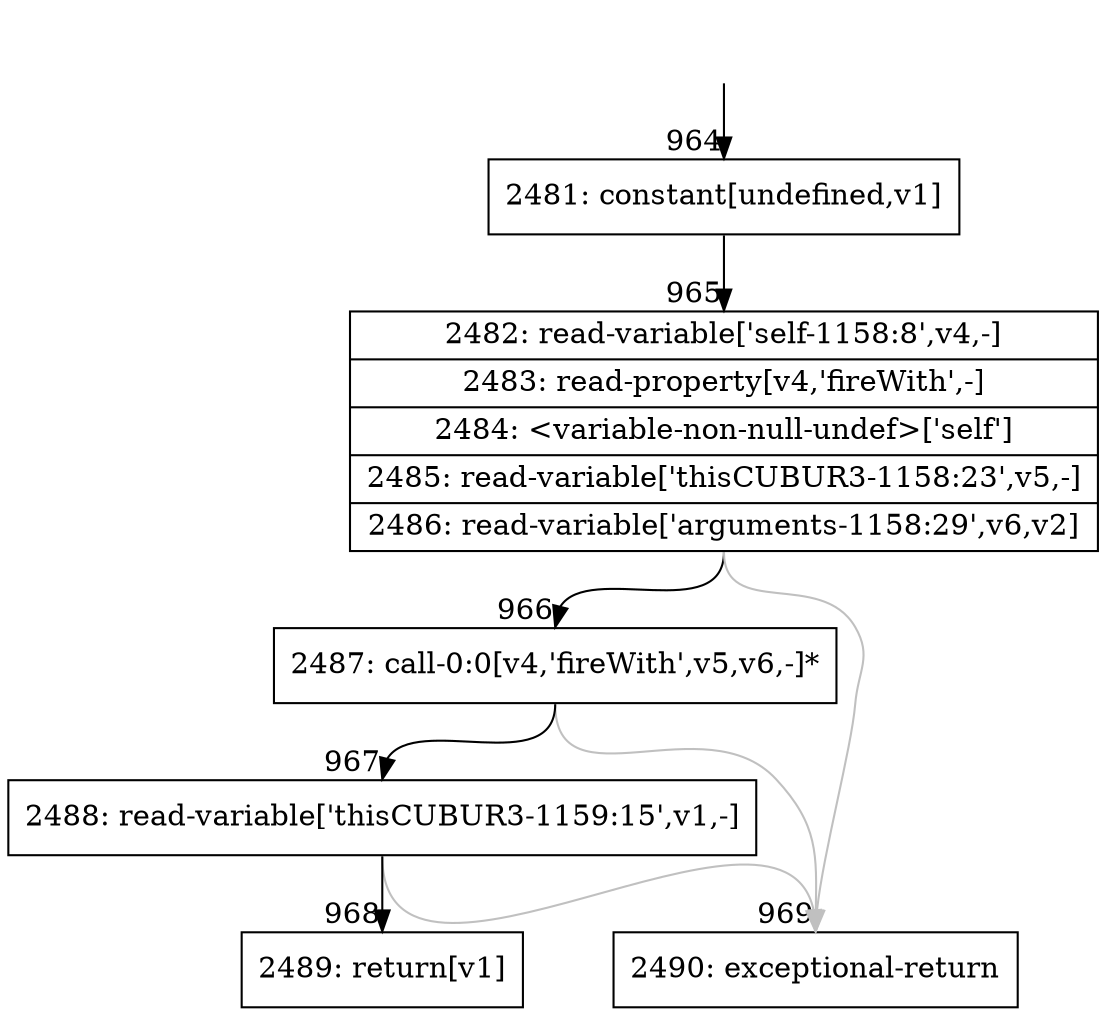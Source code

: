 digraph {
rankdir="TD"
BB_entry73[shape=none,label=""];
BB_entry73 -> BB964 [tailport=s, headport=n, headlabel="    964"]
BB964 [shape=record label="{2481: constant[undefined,v1]}" ] 
BB964 -> BB965 [tailport=s, headport=n, headlabel="      965"]
BB965 [shape=record label="{2482: read-variable['self-1158:8',v4,-]|2483: read-property[v4,'fireWith',-]|2484: \<variable-non-null-undef\>['self']|2485: read-variable['thisCUBUR3-1158:23',v5,-]|2486: read-variable['arguments-1158:29',v6,v2]}" ] 
BB965 -> BB966 [tailport=s, headport=n, headlabel="      966"]
BB965 -> BB969 [tailport=s, headport=n, color=gray, headlabel="      969"]
BB966 [shape=record label="{2487: call-0:0[v4,'fireWith',v5,v6,-]*}" ] 
BB966 -> BB967 [tailport=s, headport=n, headlabel="      967"]
BB966 -> BB969 [tailport=s, headport=n, color=gray]
BB967 [shape=record label="{2488: read-variable['thisCUBUR3-1159:15',v1,-]}" ] 
BB967 -> BB968 [tailport=s, headport=n, headlabel="      968"]
BB967 -> BB969 [tailport=s, headport=n, color=gray]
BB968 [shape=record label="{2489: return[v1]}" ] 
BB969 [shape=record label="{2490: exceptional-return}" ] 
}
